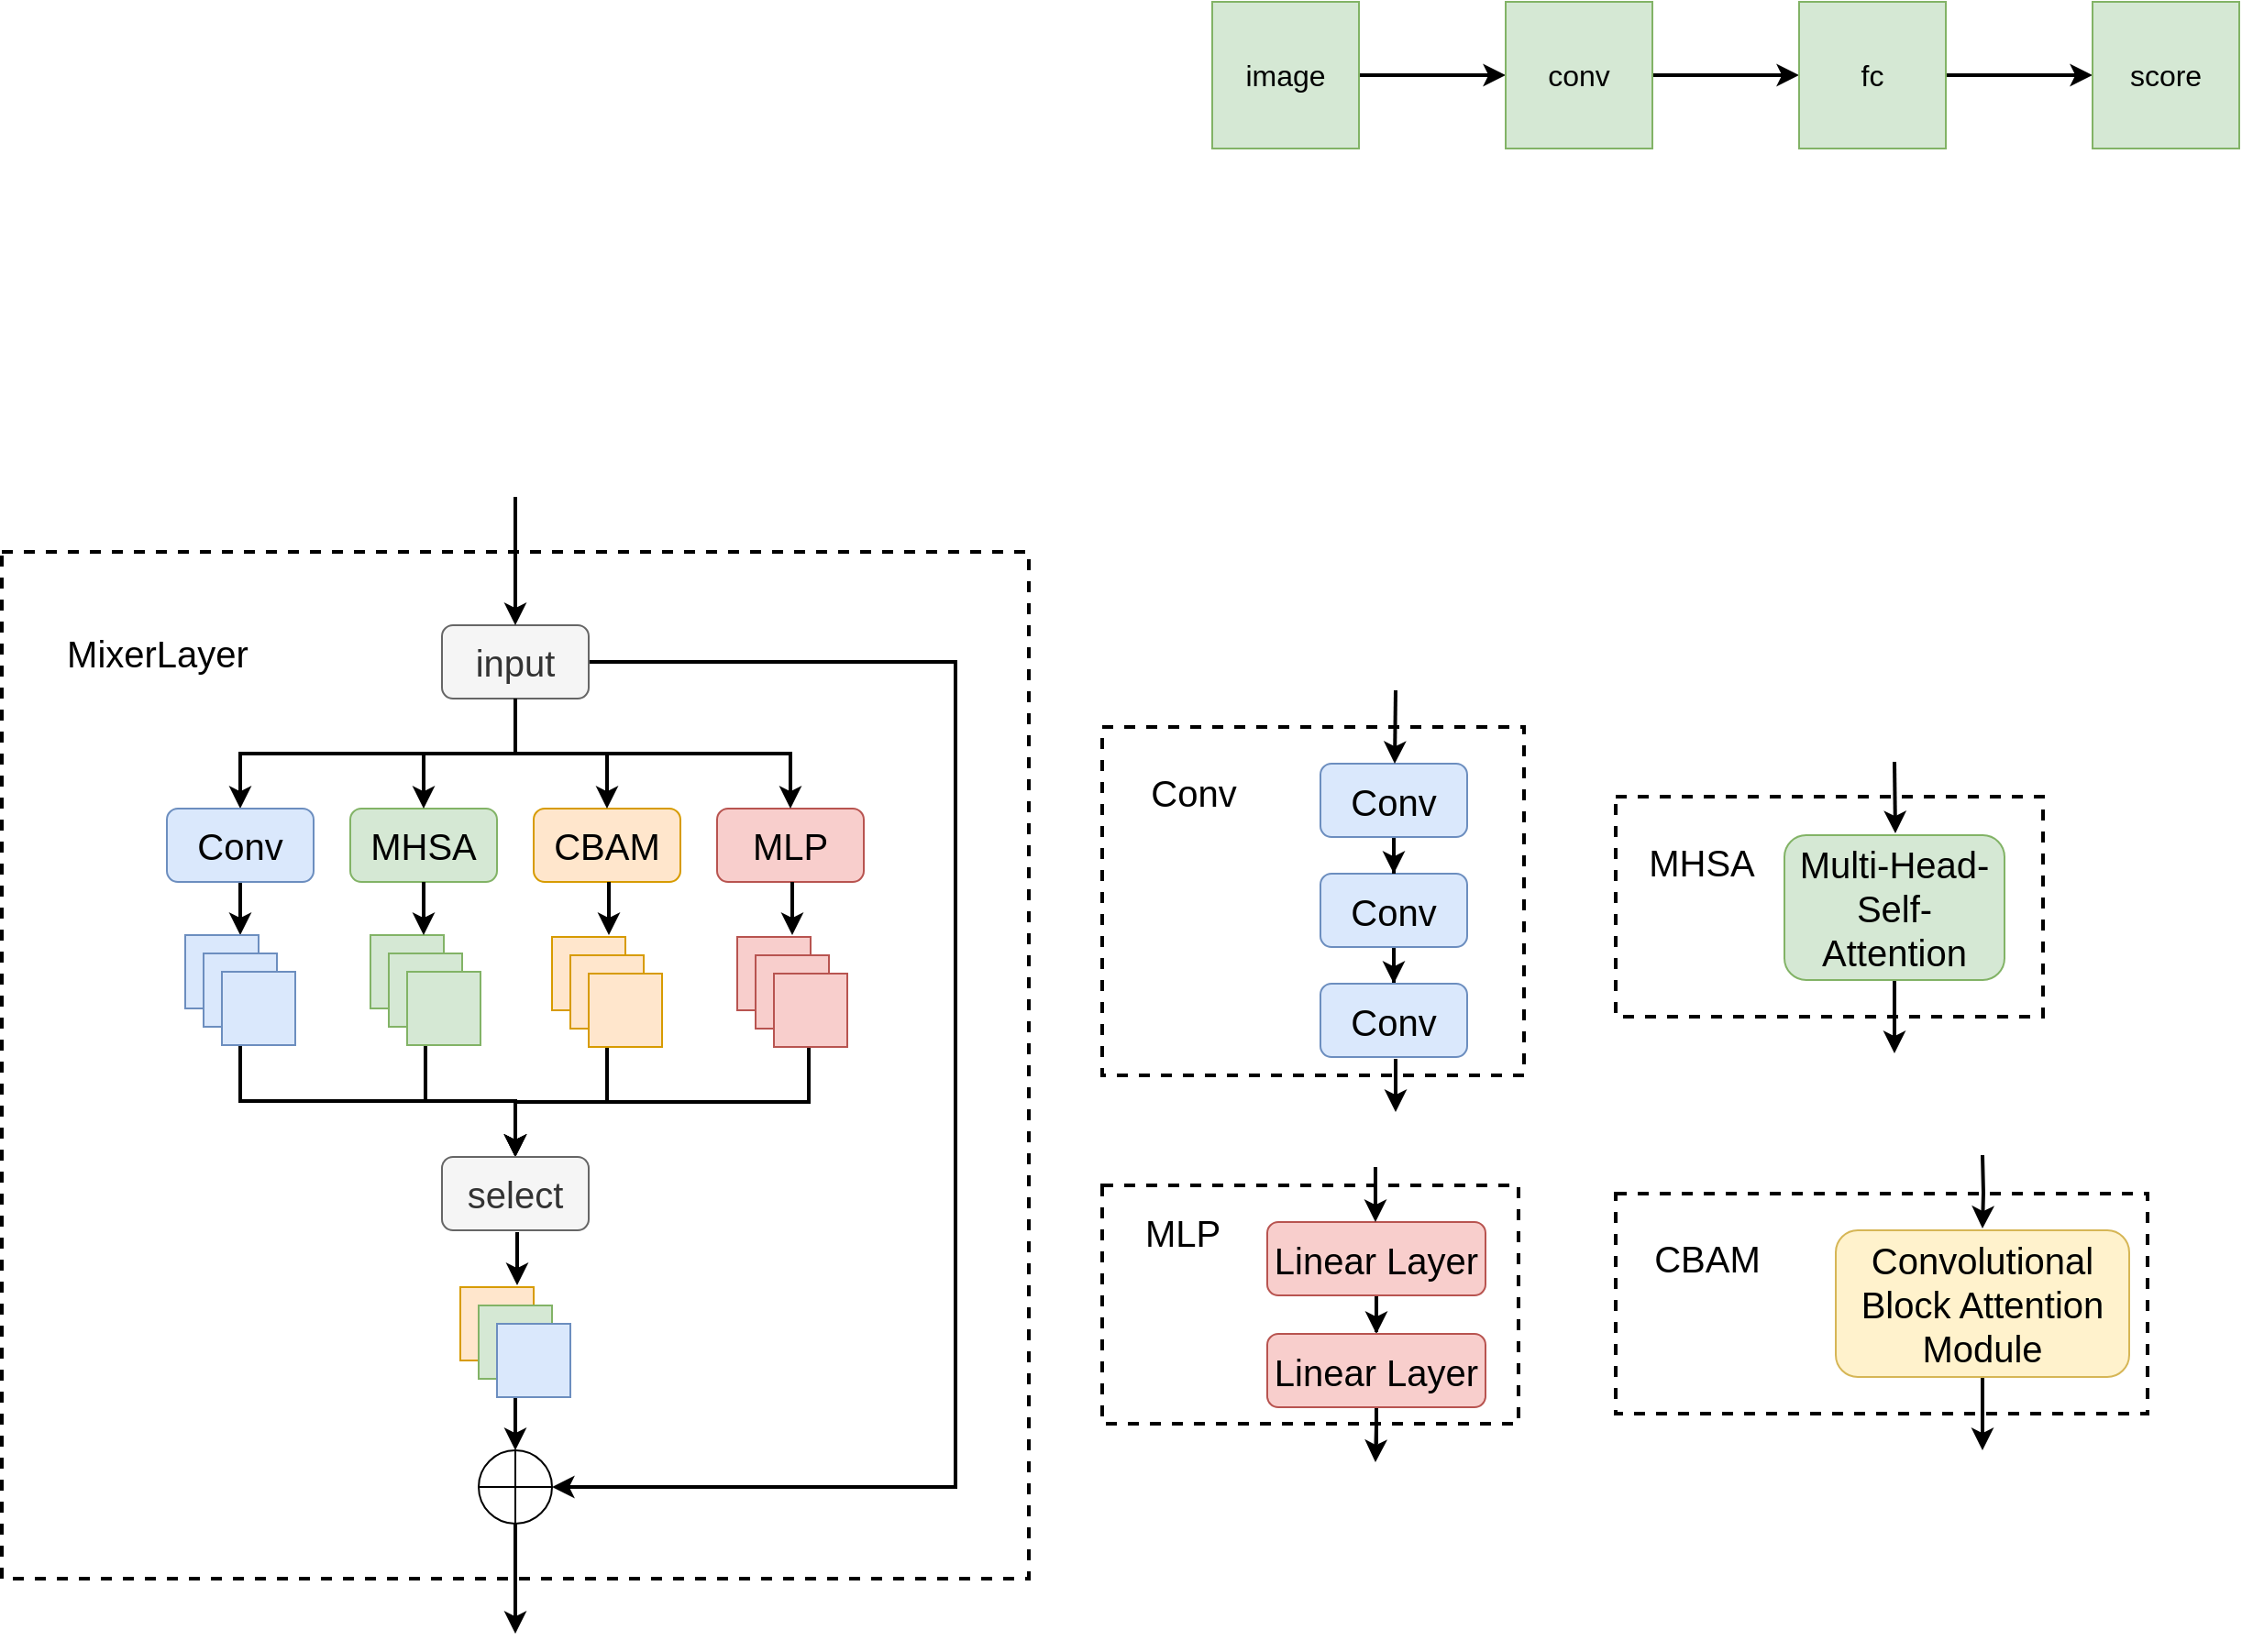 <mxfile version="24.2.5" type="github">
  <diagram name="第 1 页" id="mVWM5BbssDuCQnt5jiCh">
    <mxGraphModel dx="863" dy="576" grid="1" gridSize="10" guides="1" tooltips="1" connect="1" arrows="1" fold="1" page="1" pageScale="1" pageWidth="827" pageHeight="1169" background="none" math="0" shadow="0">
      <root>
        <mxCell id="0" />
        <mxCell id="1" parent="0" />
        <mxCell id="2rMJzV3Czp4i0aKqzNRn-99" value="" style="rounded=0;whiteSpace=wrap;html=1;strokeWidth=2;dashed=1;" vertex="1" parent="1">
          <mxGeometry x="880" y="730" width="290" height="120" as="geometry" />
        </mxCell>
        <mxCell id="2rMJzV3Czp4i0aKqzNRn-89" value="" style="rounded=0;whiteSpace=wrap;html=1;strokeWidth=2;dashed=1;" vertex="1" parent="1">
          <mxGeometry x="880" y="513.5" width="233" height="120" as="geometry" />
        </mxCell>
        <mxCell id="2rMJzV3Czp4i0aKqzNRn-77" value="" style="rounded=0;whiteSpace=wrap;html=1;strokeWidth=2;dashed=1;" vertex="1" parent="1">
          <mxGeometry x="600" y="725.5" width="227" height="130" as="geometry" />
        </mxCell>
        <mxCell id="2rMJzV3Czp4i0aKqzNRn-73" value="" style="rounded=0;whiteSpace=wrap;html=1;strokeWidth=2;dashed=1;" vertex="1" parent="1">
          <mxGeometry y="380" width="560" height="560" as="geometry" />
        </mxCell>
        <mxCell id="2rMJzV3Czp4i0aKqzNRn-70" value="" style="rounded=0;whiteSpace=wrap;html=1;strokeWidth=2;dashed=1;align=left;" vertex="1" parent="1">
          <mxGeometry x="600" y="475.5" width="230" height="190" as="geometry" />
        </mxCell>
        <mxCell id="cqRzxX2yhuxRFkGYx0S6-6" value="" style="edgeStyle=orthogonalEdgeStyle;rounded=0;orthogonalLoop=1;jettySize=auto;html=1;strokeWidth=2;" parent="1" source="cqRzxX2yhuxRFkGYx0S6-1" target="cqRzxX2yhuxRFkGYx0S6-2" edge="1">
          <mxGeometry relative="1" as="geometry" />
        </mxCell>
        <mxCell id="cqRzxX2yhuxRFkGYx0S6-1" value="&lt;font style=&quot;font-size: 16px;&quot;&gt;image&lt;/font&gt;" style="whiteSpace=wrap;html=1;aspect=fixed;fillColor=#d5e8d4;strokeColor=#82b366;" parent="1" vertex="1">
          <mxGeometry x="660" y="80" width="80" height="80" as="geometry" />
        </mxCell>
        <mxCell id="cqRzxX2yhuxRFkGYx0S6-8" style="edgeStyle=orthogonalEdgeStyle;rounded=0;orthogonalLoop=1;jettySize=auto;html=1;exitX=1;exitY=0.5;exitDx=0;exitDy=0;entryX=0;entryY=0.5;entryDx=0;entryDy=0;strokeWidth=2;" parent="1" source="cqRzxX2yhuxRFkGYx0S6-2" target="cqRzxX2yhuxRFkGYx0S6-3" edge="1">
          <mxGeometry relative="1" as="geometry" />
        </mxCell>
        <mxCell id="cqRzxX2yhuxRFkGYx0S6-2" value="&lt;font style=&quot;font-size: 16px;&quot;&gt;conv&lt;/font&gt;" style="whiteSpace=wrap;html=1;aspect=fixed;fillColor=#d5e8d4;strokeColor=#82b366;" parent="1" vertex="1">
          <mxGeometry x="820" y="80" width="80" height="80" as="geometry" />
        </mxCell>
        <mxCell id="cqRzxX2yhuxRFkGYx0S6-9" style="edgeStyle=orthogonalEdgeStyle;rounded=0;orthogonalLoop=1;jettySize=auto;html=1;exitX=1;exitY=0.5;exitDx=0;exitDy=0;strokeWidth=2;" parent="1" source="cqRzxX2yhuxRFkGYx0S6-3" target="cqRzxX2yhuxRFkGYx0S6-4" edge="1">
          <mxGeometry relative="1" as="geometry" />
        </mxCell>
        <mxCell id="cqRzxX2yhuxRFkGYx0S6-3" value="&lt;font style=&quot;font-size: 16px;&quot;&gt;fc&lt;/font&gt;" style="whiteSpace=wrap;html=1;aspect=fixed;fillColor=#d5e8d4;strokeColor=#82b366;" parent="1" vertex="1">
          <mxGeometry x="980" y="80" width="80" height="80" as="geometry" />
        </mxCell>
        <mxCell id="cqRzxX2yhuxRFkGYx0S6-4" value="&lt;font style=&quot;font-size: 16px;&quot;&gt;score&lt;/font&gt;" style="whiteSpace=wrap;html=1;aspect=fixed;fillColor=#d5e8d4;strokeColor=#82b366;" parent="1" vertex="1">
          <mxGeometry x="1140" y="80" width="80" height="80" as="geometry" />
        </mxCell>
        <mxCell id="2rMJzV3Czp4i0aKqzNRn-10" style="edgeStyle=orthogonalEdgeStyle;rounded=0;orthogonalLoop=1;jettySize=auto;html=1;exitX=0.5;exitY=1;exitDx=0;exitDy=0;entryX=0.5;entryY=0;entryDx=0;entryDy=0;strokeWidth=2;movable=1;resizable=1;rotatable=1;deletable=1;editable=1;locked=0;connectable=1;" edge="1" parent="1" source="2rMJzV3Czp4i0aKqzNRn-1" target="2rMJzV3Czp4i0aKqzNRn-9">
          <mxGeometry relative="1" as="geometry" />
        </mxCell>
        <mxCell id="2rMJzV3Czp4i0aKqzNRn-54" style="edgeStyle=orthogonalEdgeStyle;rounded=0;orthogonalLoop=1;jettySize=auto;html=1;entryX=1;entryY=0.5;entryDx=0;entryDy=0;strokeWidth=2;" edge="1" parent="1" source="2rMJzV3Czp4i0aKqzNRn-1" target="2rMJzV3Czp4i0aKqzNRn-52">
          <mxGeometry relative="1" as="geometry">
            <Array as="points">
              <mxPoint x="520" y="440" />
              <mxPoint x="520" y="890" />
            </Array>
          </mxGeometry>
        </mxCell>
        <mxCell id="2rMJzV3Czp4i0aKqzNRn-1" value="input" style="rounded=1;whiteSpace=wrap;html=1;fontSize=20;movable=1;resizable=1;rotatable=1;deletable=1;editable=1;locked=0;connectable=1;fillColor=#f5f5f5;fontColor=#333333;strokeColor=#666666;" vertex="1" parent="1">
          <mxGeometry x="240" y="420" width="80" height="40" as="geometry" />
        </mxCell>
        <mxCell id="2rMJzV3Czp4i0aKqzNRn-6" value="MLP" style="rounded=1;whiteSpace=wrap;html=1;fontSize=20;fillColor=#f8cecc;strokeColor=#b85450;movable=1;resizable=1;rotatable=1;deletable=1;editable=1;locked=0;connectable=1;" vertex="1" parent="1">
          <mxGeometry x="390" y="520" width="80" height="40" as="geometry" />
        </mxCell>
        <mxCell id="2rMJzV3Czp4i0aKqzNRn-7" value="CBAM" style="rounded=1;whiteSpace=wrap;html=1;fontSize=20;fillColor=#ffe6cc;strokeColor=#d79b00;movable=1;resizable=1;rotatable=1;deletable=1;editable=1;locked=0;connectable=1;" vertex="1" parent="1">
          <mxGeometry x="290" y="520" width="80" height="40" as="geometry" />
        </mxCell>
        <mxCell id="2rMJzV3Czp4i0aKqzNRn-8" value="MHSA" style="rounded=1;whiteSpace=wrap;html=1;fontSize=20;fillColor=#d5e8d4;strokeColor=#82b366;movable=1;resizable=1;rotatable=1;deletable=1;editable=1;locked=0;connectable=1;" vertex="1" parent="1">
          <mxGeometry x="190" y="520" width="80" height="40" as="geometry" />
        </mxCell>
        <mxCell id="2rMJzV3Czp4i0aKqzNRn-38" style="edgeStyle=orthogonalEdgeStyle;rounded=0;orthogonalLoop=1;jettySize=auto;html=1;exitX=0.5;exitY=1;exitDx=0;exitDy=0;entryX=0.5;entryY=0;entryDx=0;entryDy=0;strokeWidth=2;" edge="1" parent="1" source="2rMJzV3Czp4i0aKqzNRn-9" target="2rMJzV3Czp4i0aKqzNRn-25">
          <mxGeometry relative="1" as="geometry" />
        </mxCell>
        <mxCell id="2rMJzV3Czp4i0aKqzNRn-9" value="Conv" style="rounded=1;whiteSpace=wrap;html=1;fontSize=20;fillColor=#dae8fc;strokeColor=#6c8ebf;movable=1;resizable=1;rotatable=1;deletable=1;editable=1;locked=0;connectable=1;" vertex="1" parent="1">
          <mxGeometry x="90" y="520" width="80" height="40" as="geometry" />
        </mxCell>
        <mxCell id="2rMJzV3Czp4i0aKqzNRn-11" style="edgeStyle=orthogonalEdgeStyle;rounded=0;orthogonalLoop=1;jettySize=auto;html=1;exitX=0.5;exitY=1;exitDx=0;exitDy=0;entryX=0.5;entryY=0;entryDx=0;entryDy=0;strokeWidth=2;movable=1;resizable=1;rotatable=1;deletable=1;editable=1;locked=0;connectable=1;" edge="1" parent="1" source="2rMJzV3Czp4i0aKqzNRn-1" target="2rMJzV3Czp4i0aKqzNRn-8">
          <mxGeometry relative="1" as="geometry">
            <mxPoint x="290" y="470" as="sourcePoint" />
            <mxPoint x="140" y="530" as="targetPoint" />
          </mxGeometry>
        </mxCell>
        <mxCell id="2rMJzV3Czp4i0aKqzNRn-12" style="edgeStyle=orthogonalEdgeStyle;rounded=0;orthogonalLoop=1;jettySize=auto;html=1;exitX=0.5;exitY=1;exitDx=0;exitDy=0;entryX=0.5;entryY=0;entryDx=0;entryDy=0;strokeWidth=2;movable=1;resizable=1;rotatable=1;deletable=1;editable=1;locked=0;connectable=1;" edge="1" parent="1" source="2rMJzV3Czp4i0aKqzNRn-1" target="2rMJzV3Czp4i0aKqzNRn-7">
          <mxGeometry relative="1" as="geometry">
            <mxPoint x="300" y="480" as="sourcePoint" />
            <mxPoint x="150" y="540" as="targetPoint" />
          </mxGeometry>
        </mxCell>
        <mxCell id="2rMJzV3Czp4i0aKqzNRn-13" style="edgeStyle=orthogonalEdgeStyle;rounded=0;orthogonalLoop=1;jettySize=auto;html=1;strokeWidth=2;movable=1;resizable=1;rotatable=1;deletable=1;editable=1;locked=0;connectable=1;" edge="1" parent="1" target="2rMJzV3Czp4i0aKqzNRn-6">
          <mxGeometry relative="1" as="geometry">
            <mxPoint x="280" y="460" as="sourcePoint" />
            <mxPoint x="180" y="615" as="targetPoint" />
            <Array as="points">
              <mxPoint x="280" y="490" />
              <mxPoint x="430" y="490" />
            </Array>
          </mxGeometry>
        </mxCell>
        <mxCell id="2rMJzV3Czp4i0aKqzNRn-43" style="edgeStyle=orthogonalEdgeStyle;rounded=0;orthogonalLoop=1;jettySize=auto;html=1;exitX=0.5;exitY=1;exitDx=0;exitDy=0;entryX=0.5;entryY=0;entryDx=0;entryDy=0;strokeWidth=2;" edge="1" parent="1" source="2rMJzV3Czp4i0aKqzNRn-25" target="2rMJzV3Czp4i0aKqzNRn-42">
          <mxGeometry relative="1" as="geometry" />
        </mxCell>
        <mxCell id="2rMJzV3Czp4i0aKqzNRn-25" value="" style="group;movable=1;resizable=1;rotatable=1;deletable=1;editable=1;locked=0;connectable=1;" vertex="1" connectable="0" parent="1">
          <mxGeometry x="100" y="589" width="60" height="60" as="geometry" />
        </mxCell>
        <mxCell id="2rMJzV3Czp4i0aKqzNRn-22" value="" style="rounded=0;whiteSpace=wrap;html=1;fillColor=#dae8fc;strokeColor=#6c8ebf;" vertex="1" parent="2rMJzV3Czp4i0aKqzNRn-25">
          <mxGeometry width="40" height="40" as="geometry" />
        </mxCell>
        <mxCell id="2rMJzV3Czp4i0aKqzNRn-23" value="" style="rounded=0;whiteSpace=wrap;html=1;fillColor=#dae8fc;strokeColor=#6c8ebf;" vertex="1" parent="2rMJzV3Czp4i0aKqzNRn-25">
          <mxGeometry x="10" y="10" width="40" height="40" as="geometry" />
        </mxCell>
        <mxCell id="2rMJzV3Czp4i0aKqzNRn-24" value="" style="rounded=0;whiteSpace=wrap;html=1;fillColor=#dae8fc;strokeColor=#6c8ebf;" vertex="1" parent="2rMJzV3Czp4i0aKqzNRn-25">
          <mxGeometry x="20" y="20" width="40" height="40" as="geometry" />
        </mxCell>
        <mxCell id="2rMJzV3Czp4i0aKqzNRn-44" style="edgeStyle=orthogonalEdgeStyle;rounded=0;orthogonalLoop=1;jettySize=auto;html=1;entryX=0.5;entryY=0;entryDx=0;entryDy=0;strokeWidth=2;" edge="1" parent="1" source="2rMJzV3Czp4i0aKqzNRn-26" target="2rMJzV3Czp4i0aKqzNRn-42">
          <mxGeometry relative="1" as="geometry" />
        </mxCell>
        <mxCell id="2rMJzV3Czp4i0aKqzNRn-26" value="" style="group;movable=1;resizable=1;rotatable=1;deletable=1;editable=1;locked=0;connectable=1;" vertex="1" connectable="0" parent="1">
          <mxGeometry x="201" y="589" width="60" height="60" as="geometry" />
        </mxCell>
        <mxCell id="2rMJzV3Czp4i0aKqzNRn-27" value="" style="rounded=0;whiteSpace=wrap;html=1;fillColor=#d5e8d4;strokeColor=#82b366;" vertex="1" parent="2rMJzV3Czp4i0aKqzNRn-26">
          <mxGeometry width="40" height="40" as="geometry" />
        </mxCell>
        <mxCell id="2rMJzV3Czp4i0aKqzNRn-28" value="" style="rounded=0;whiteSpace=wrap;html=1;fillColor=#d5e8d4;strokeColor=#82b366;" vertex="1" parent="2rMJzV3Czp4i0aKqzNRn-26">
          <mxGeometry x="10" y="10" width="40" height="40" as="geometry" />
        </mxCell>
        <mxCell id="2rMJzV3Czp4i0aKqzNRn-29" value="" style="rounded=0;whiteSpace=wrap;html=1;fillColor=#d5e8d4;strokeColor=#82b366;" vertex="1" parent="2rMJzV3Czp4i0aKqzNRn-26">
          <mxGeometry x="20" y="20" width="40" height="40" as="geometry" />
        </mxCell>
        <mxCell id="2rMJzV3Czp4i0aKqzNRn-45" style="edgeStyle=orthogonalEdgeStyle;rounded=0;orthogonalLoop=1;jettySize=auto;html=1;entryX=0.5;entryY=0;entryDx=0;entryDy=0;strokeWidth=2;" edge="1" parent="1" source="2rMJzV3Czp4i0aKqzNRn-30" target="2rMJzV3Czp4i0aKqzNRn-42">
          <mxGeometry relative="1" as="geometry" />
        </mxCell>
        <mxCell id="2rMJzV3Czp4i0aKqzNRn-30" value="" style="group;movable=1;resizable=1;rotatable=1;deletable=1;editable=1;locked=0;connectable=1;" vertex="1" connectable="0" parent="1">
          <mxGeometry x="300" y="590" width="60" height="60" as="geometry" />
        </mxCell>
        <mxCell id="2rMJzV3Czp4i0aKqzNRn-31" value="" style="rounded=0;whiteSpace=wrap;html=1;fillColor=#ffe6cc;strokeColor=#d79b00;" vertex="1" parent="2rMJzV3Czp4i0aKqzNRn-30">
          <mxGeometry width="40" height="40" as="geometry" />
        </mxCell>
        <mxCell id="2rMJzV3Czp4i0aKqzNRn-32" value="" style="rounded=0;whiteSpace=wrap;html=1;fillColor=#ffe6cc;strokeColor=#d79b00;" vertex="1" parent="2rMJzV3Czp4i0aKqzNRn-30">
          <mxGeometry x="10" y="10" width="40" height="40" as="geometry" />
        </mxCell>
        <mxCell id="2rMJzV3Czp4i0aKqzNRn-33" value="" style="rounded=0;whiteSpace=wrap;html=1;fillColor=#ffe6cc;strokeColor=#d79b00;" vertex="1" parent="2rMJzV3Czp4i0aKqzNRn-30">
          <mxGeometry x="20" y="20" width="40" height="40" as="geometry" />
        </mxCell>
        <mxCell id="2rMJzV3Czp4i0aKqzNRn-46" style="edgeStyle=orthogonalEdgeStyle;rounded=0;orthogonalLoop=1;jettySize=auto;html=1;strokeWidth=2;" edge="1" parent="1" source="2rMJzV3Czp4i0aKqzNRn-34" target="2rMJzV3Czp4i0aKqzNRn-42">
          <mxGeometry relative="1" as="geometry">
            <Array as="points">
              <mxPoint x="440" y="680" />
              <mxPoint x="280" y="680" />
            </Array>
          </mxGeometry>
        </mxCell>
        <mxCell id="2rMJzV3Czp4i0aKqzNRn-34" value="" style="group;movable=1;resizable=1;rotatable=1;deletable=1;editable=1;locked=0;connectable=1;" vertex="1" connectable="0" parent="1">
          <mxGeometry x="401" y="590" width="60" height="60" as="geometry" />
        </mxCell>
        <mxCell id="2rMJzV3Czp4i0aKqzNRn-35" value="" style="rounded=0;whiteSpace=wrap;html=1;fillColor=#f8cecc;strokeColor=#b85450;" vertex="1" parent="2rMJzV3Czp4i0aKqzNRn-34">
          <mxGeometry width="40" height="40" as="geometry" />
        </mxCell>
        <mxCell id="2rMJzV3Czp4i0aKqzNRn-36" value="" style="rounded=0;whiteSpace=wrap;html=1;fillColor=#f8cecc;strokeColor=#b85450;" vertex="1" parent="2rMJzV3Czp4i0aKqzNRn-34">
          <mxGeometry x="10" y="10" width="40" height="40" as="geometry" />
        </mxCell>
        <mxCell id="2rMJzV3Czp4i0aKqzNRn-37" value="" style="rounded=0;whiteSpace=wrap;html=1;fillColor=#f8cecc;strokeColor=#b85450;" vertex="1" parent="2rMJzV3Czp4i0aKqzNRn-34">
          <mxGeometry x="20" y="20" width="40" height="40" as="geometry" />
        </mxCell>
        <mxCell id="2rMJzV3Czp4i0aKqzNRn-39" style="edgeStyle=orthogonalEdgeStyle;rounded=0;orthogonalLoop=1;jettySize=auto;html=1;exitX=0.5;exitY=1;exitDx=0;exitDy=0;entryX=0.5;entryY=0;entryDx=0;entryDy=0;strokeWidth=2;" edge="1" parent="1">
          <mxGeometry relative="1" as="geometry">
            <mxPoint x="230" y="560" as="sourcePoint" />
            <mxPoint x="230" y="589" as="targetPoint" />
            <Array as="points">
              <mxPoint x="230" y="560" />
            </Array>
          </mxGeometry>
        </mxCell>
        <mxCell id="2rMJzV3Czp4i0aKqzNRn-40" style="edgeStyle=orthogonalEdgeStyle;rounded=0;orthogonalLoop=1;jettySize=auto;html=1;exitX=0.5;exitY=1;exitDx=0;exitDy=0;entryX=0.5;entryY=0;entryDx=0;entryDy=0;strokeWidth=2;" edge="1" parent="1">
          <mxGeometry relative="1" as="geometry">
            <mxPoint x="331" y="560" as="sourcePoint" />
            <mxPoint x="331" y="589" as="targetPoint" />
          </mxGeometry>
        </mxCell>
        <mxCell id="2rMJzV3Czp4i0aKqzNRn-41" style="edgeStyle=orthogonalEdgeStyle;rounded=0;orthogonalLoop=1;jettySize=auto;html=1;exitX=0.5;exitY=1;exitDx=0;exitDy=0;entryX=0.5;entryY=0;entryDx=0;entryDy=0;strokeWidth=2;" edge="1" parent="1">
          <mxGeometry relative="1" as="geometry">
            <mxPoint x="431" y="560" as="sourcePoint" />
            <mxPoint x="431" y="589" as="targetPoint" />
            <Array as="points">
              <mxPoint x="431" y="560" />
            </Array>
          </mxGeometry>
        </mxCell>
        <mxCell id="2rMJzV3Czp4i0aKqzNRn-42" value="select" style="rounded=1;whiteSpace=wrap;html=1;fontSize=20;movable=1;resizable=1;rotatable=1;deletable=1;editable=1;locked=0;connectable=1;fillColor=#f5f5f5;fontColor=#333333;strokeColor=#666666;" vertex="1" parent="1">
          <mxGeometry x="240" y="710" width="80" height="40" as="geometry" />
        </mxCell>
        <mxCell id="2rMJzV3Czp4i0aKqzNRn-53" value="" style="edgeStyle=orthogonalEdgeStyle;rounded=0;orthogonalLoop=1;jettySize=auto;html=1;strokeWidth=2;" edge="1" parent="1" source="2rMJzV3Czp4i0aKqzNRn-47" target="2rMJzV3Czp4i0aKqzNRn-52">
          <mxGeometry relative="1" as="geometry" />
        </mxCell>
        <mxCell id="2rMJzV3Czp4i0aKqzNRn-47" value="" style="group;movable=1;resizable=1;rotatable=1;deletable=1;editable=1;locked=0;connectable=1;" vertex="1" connectable="0" parent="1">
          <mxGeometry x="250" y="781" width="60" height="60" as="geometry" />
        </mxCell>
        <mxCell id="2rMJzV3Czp4i0aKqzNRn-48" value="" style="rounded=0;whiteSpace=wrap;html=1;fillColor=#ffe6cc;strokeColor=#d79b00;" vertex="1" parent="2rMJzV3Czp4i0aKqzNRn-47">
          <mxGeometry width="40" height="40" as="geometry" />
        </mxCell>
        <mxCell id="2rMJzV3Czp4i0aKqzNRn-49" value="" style="rounded=0;whiteSpace=wrap;html=1;fillColor=#d5e8d4;strokeColor=#82b366;" vertex="1" parent="2rMJzV3Czp4i0aKqzNRn-47">
          <mxGeometry x="10" y="10" width="40" height="40" as="geometry" />
        </mxCell>
        <mxCell id="2rMJzV3Czp4i0aKqzNRn-50" value="" style="rounded=0;whiteSpace=wrap;html=1;fillColor=#dae8fc;strokeColor=#6c8ebf;" vertex="1" parent="2rMJzV3Czp4i0aKqzNRn-47">
          <mxGeometry x="20" y="20" width="40" height="40" as="geometry" />
        </mxCell>
        <mxCell id="2rMJzV3Czp4i0aKqzNRn-51" style="edgeStyle=orthogonalEdgeStyle;rounded=0;orthogonalLoop=1;jettySize=auto;html=1;exitX=0.5;exitY=1;exitDx=0;exitDy=0;entryX=0.5;entryY=0;entryDx=0;entryDy=0;strokeWidth=2;" edge="1" parent="1">
          <mxGeometry relative="1" as="geometry">
            <mxPoint x="281" y="751" as="sourcePoint" />
            <mxPoint x="281" y="780" as="targetPoint" />
            <Array as="points">
              <mxPoint x="281" y="751" />
            </Array>
          </mxGeometry>
        </mxCell>
        <mxCell id="2rMJzV3Czp4i0aKqzNRn-52" value="" style="shape=orEllipse;perimeter=ellipsePerimeter;whiteSpace=wrap;html=1;backgroundOutline=1;" vertex="1" parent="1">
          <mxGeometry x="260" y="870" width="40" height="40" as="geometry" />
        </mxCell>
        <mxCell id="2rMJzV3Czp4i0aKqzNRn-55" value="" style="endArrow=classic;html=1;rounded=0;entryX=0.5;entryY=0;entryDx=0;entryDy=0;strokeWidth=2;" edge="1" parent="1" target="2rMJzV3Czp4i0aKqzNRn-1">
          <mxGeometry width="50" height="50" relative="1" as="geometry">
            <mxPoint x="280" y="350" as="sourcePoint" />
            <mxPoint x="440" y="480" as="targetPoint" />
          </mxGeometry>
        </mxCell>
        <mxCell id="2rMJzV3Czp4i0aKqzNRn-56" value="" style="endArrow=classic;html=1;rounded=0;exitX=0.5;exitY=1;exitDx=0;exitDy=0;strokeWidth=2;" edge="1" parent="1" source="2rMJzV3Czp4i0aKqzNRn-52">
          <mxGeometry width="50" height="50" relative="1" as="geometry">
            <mxPoint x="390" y="1000" as="sourcePoint" />
            <mxPoint x="280" y="970" as="targetPoint" />
          </mxGeometry>
        </mxCell>
        <mxCell id="2rMJzV3Czp4i0aKqzNRn-67" style="edgeStyle=orthogonalEdgeStyle;rounded=0;orthogonalLoop=1;jettySize=auto;html=1;strokeWidth=2;" edge="1" parent="1" source="2rMJzV3Czp4i0aKqzNRn-62" target="2rMJzV3Czp4i0aKqzNRn-64">
          <mxGeometry relative="1" as="geometry" />
        </mxCell>
        <mxCell id="2rMJzV3Czp4i0aKqzNRn-62" value="Conv" style="rounded=1;whiteSpace=wrap;html=1;fontSize=20;fillColor=#dae8fc;strokeColor=#6c8ebf;movable=1;resizable=1;rotatable=1;deletable=1;editable=1;locked=0;connectable=1;" vertex="1" parent="1">
          <mxGeometry x="719" y="555.5" width="80" height="40" as="geometry" />
        </mxCell>
        <mxCell id="2rMJzV3Czp4i0aKqzNRn-66" style="edgeStyle=orthogonalEdgeStyle;rounded=0;orthogonalLoop=1;jettySize=auto;html=1;entryX=0.5;entryY=0;entryDx=0;entryDy=0;strokeWidth=2;" edge="1" parent="1" source="2rMJzV3Czp4i0aKqzNRn-63" target="2rMJzV3Czp4i0aKqzNRn-62">
          <mxGeometry relative="1" as="geometry" />
        </mxCell>
        <mxCell id="2rMJzV3Czp4i0aKqzNRn-63" value="Conv" style="rounded=1;whiteSpace=wrap;html=1;fontSize=20;fillColor=#dae8fc;strokeColor=#6c8ebf;movable=1;resizable=1;rotatable=1;deletable=1;editable=1;locked=0;connectable=1;" vertex="1" parent="1">
          <mxGeometry x="719" y="495.5" width="80" height="40" as="geometry" />
        </mxCell>
        <mxCell id="2rMJzV3Czp4i0aKqzNRn-64" value="Conv" style="rounded=1;whiteSpace=wrap;html=1;fontSize=20;fillColor=#dae8fc;strokeColor=#6c8ebf;movable=1;resizable=1;rotatable=1;deletable=1;editable=1;locked=0;connectable=1;" vertex="1" parent="1">
          <mxGeometry x="719" y="615.5" width="80" height="40" as="geometry" />
        </mxCell>
        <mxCell id="2rMJzV3Czp4i0aKqzNRn-68" value="" style="endArrow=classic;html=1;rounded=0;strokeWidth=2;" edge="1" parent="1">
          <mxGeometry width="50" height="50" relative="1" as="geometry">
            <mxPoint x="760" y="455.5" as="sourcePoint" />
            <mxPoint x="759.5" y="495.5" as="targetPoint" />
          </mxGeometry>
        </mxCell>
        <mxCell id="2rMJzV3Czp4i0aKqzNRn-72" value="&lt;font style=&quot;font-size: 20px;&quot;&gt;Conv&lt;/font&gt;" style="text;html=1;align=center;verticalAlign=middle;whiteSpace=wrap;rounded=0;" vertex="1" parent="1">
          <mxGeometry x="620" y="495.5" width="60" height="30" as="geometry" />
        </mxCell>
        <mxCell id="2rMJzV3Czp4i0aKqzNRn-76" style="edgeStyle=orthogonalEdgeStyle;rounded=0;orthogonalLoop=1;jettySize=auto;html=1;entryX=0.5;entryY=0;entryDx=0;entryDy=0;strokeWidth=2;" edge="1" parent="1" source="2rMJzV3Czp4i0aKqzNRn-74" target="2rMJzV3Czp4i0aKqzNRn-75">
          <mxGeometry relative="1" as="geometry" />
        </mxCell>
        <mxCell id="2rMJzV3Czp4i0aKqzNRn-74" value="Linear Layer" style="rounded=1;whiteSpace=wrap;html=1;fontSize=20;fillColor=#f8cecc;strokeColor=#b85450;movable=1;resizable=1;rotatable=1;deletable=1;editable=1;locked=0;connectable=1;" vertex="1" parent="1">
          <mxGeometry x="690" y="745.5" width="119" height="40" as="geometry" />
        </mxCell>
        <mxCell id="2rMJzV3Czp4i0aKqzNRn-82" style="edgeStyle=orthogonalEdgeStyle;rounded=0;orthogonalLoop=1;jettySize=auto;html=1;strokeWidth=2;" edge="1" parent="1" source="2rMJzV3Czp4i0aKqzNRn-75">
          <mxGeometry relative="1" as="geometry">
            <mxPoint x="749" y="876.5" as="targetPoint" />
          </mxGeometry>
        </mxCell>
        <mxCell id="2rMJzV3Czp4i0aKqzNRn-75" value="Linear Layer" style="rounded=1;whiteSpace=wrap;html=1;fontSize=20;fillColor=#f8cecc;strokeColor=#b85450;movable=1;resizable=1;rotatable=1;deletable=1;editable=1;locked=0;connectable=1;" vertex="1" parent="1">
          <mxGeometry x="690" y="806.5" width="119" height="40" as="geometry" />
        </mxCell>
        <mxCell id="2rMJzV3Czp4i0aKqzNRn-83" style="edgeStyle=orthogonalEdgeStyle;rounded=0;orthogonalLoop=1;jettySize=auto;html=1;strokeWidth=2;" edge="1" parent="1">
          <mxGeometry relative="1" as="geometry">
            <mxPoint x="749" y="745.5" as="targetPoint" />
            <mxPoint x="749" y="715.5" as="sourcePoint" />
          </mxGeometry>
        </mxCell>
        <mxCell id="2rMJzV3Czp4i0aKqzNRn-84" value="&lt;font style=&quot;font-size: 20px;&quot;&gt;MLP&lt;/font&gt;" style="text;html=1;align=center;verticalAlign=middle;whiteSpace=wrap;rounded=0;" vertex="1" parent="1">
          <mxGeometry x="613.5" y="735.5" width="60" height="30" as="geometry" />
        </mxCell>
        <mxCell id="2rMJzV3Czp4i0aKqzNRn-85" value="" style="endArrow=classic;html=1;rounded=0;strokeWidth=2;" edge="1" parent="1">
          <mxGeometry width="50" height="50" relative="1" as="geometry">
            <mxPoint x="760" y="656.5" as="sourcePoint" />
            <mxPoint x="760" y="685.5" as="targetPoint" />
          </mxGeometry>
        </mxCell>
        <mxCell id="2rMJzV3Czp4i0aKqzNRn-91" style="edgeStyle=orthogonalEdgeStyle;rounded=0;orthogonalLoop=1;jettySize=auto;html=1;exitX=0.5;exitY=1;exitDx=0;exitDy=0;" edge="1" parent="1" source="2rMJzV3Czp4i0aKqzNRn-86">
          <mxGeometry relative="1" as="geometry">
            <mxPoint x="1031.941" y="593.5" as="targetPoint" />
          </mxGeometry>
        </mxCell>
        <mxCell id="2rMJzV3Czp4i0aKqzNRn-93" style="edgeStyle=orthogonalEdgeStyle;rounded=0;orthogonalLoop=1;jettySize=auto;html=1;strokeWidth=2;" edge="1" parent="1" source="2rMJzV3Czp4i0aKqzNRn-86">
          <mxGeometry relative="1" as="geometry">
            <mxPoint x="1032" y="653.5" as="targetPoint" />
          </mxGeometry>
        </mxCell>
        <mxCell id="2rMJzV3Czp4i0aKqzNRn-86" value="Multi-Head-Self-Attention" style="rounded=1;whiteSpace=wrap;html=1;fontSize=20;fillColor=#d5e8d4;strokeColor=#82b366;movable=1;resizable=1;rotatable=1;deletable=1;editable=1;locked=0;connectable=1;" vertex="1" parent="1">
          <mxGeometry x="972" y="534.5" width="120" height="79" as="geometry" />
        </mxCell>
        <mxCell id="2rMJzV3Czp4i0aKqzNRn-88" style="edgeStyle=orthogonalEdgeStyle;rounded=0;orthogonalLoop=1;jettySize=auto;html=1;strokeWidth=2;" edge="1" parent="1">
          <mxGeometry relative="1" as="geometry">
            <mxPoint x="1032.5" y="533.5" as="targetPoint" />
            <mxPoint x="1032" y="494.5" as="sourcePoint" />
          </mxGeometry>
        </mxCell>
        <mxCell id="2rMJzV3Czp4i0aKqzNRn-90" value="&lt;font style=&quot;font-size: 20px;&quot;&gt;MHSA&lt;/font&gt;" style="text;html=1;align=center;verticalAlign=middle;whiteSpace=wrap;rounded=0;" vertex="1" parent="1">
          <mxGeometry x="896.5" y="533.5" width="60" height="30" as="geometry" />
        </mxCell>
        <mxCell id="2rMJzV3Czp4i0aKqzNRn-95" style="edgeStyle=orthogonalEdgeStyle;rounded=0;orthogonalLoop=1;jettySize=auto;html=1;strokeWidth=2;" edge="1" parent="1" source="2rMJzV3Czp4i0aKqzNRn-94">
          <mxGeometry relative="1" as="geometry">
            <mxPoint x="1080.0" y="870" as="targetPoint" />
          </mxGeometry>
        </mxCell>
        <mxCell id="2rMJzV3Czp4i0aKqzNRn-94" value="Convolutional Block Attention Module" style="rounded=1;whiteSpace=wrap;html=1;fontSize=20;fillColor=#fff2cc;strokeColor=#d6b656;movable=1;resizable=1;rotatable=1;deletable=1;editable=1;locked=0;connectable=1;" vertex="1" parent="1">
          <mxGeometry x="1000" y="750" width="160" height="80" as="geometry" />
        </mxCell>
        <mxCell id="2rMJzV3Czp4i0aKqzNRn-96" style="edgeStyle=orthogonalEdgeStyle;rounded=0;orthogonalLoop=1;jettySize=auto;html=1;strokeWidth=2;" edge="1" parent="1">
          <mxGeometry relative="1" as="geometry">
            <mxPoint x="1080.0" y="749" as="targetPoint" />
            <mxPoint x="1080" y="709" as="sourcePoint" />
          </mxGeometry>
        </mxCell>
        <mxCell id="2rMJzV3Czp4i0aKqzNRn-97" value="&lt;font style=&quot;font-size: 20px;&quot;&gt;CBAM&lt;/font&gt;" style="text;html=1;align=center;verticalAlign=middle;whiteSpace=wrap;rounded=0;" vertex="1" parent="1">
          <mxGeometry x="900" y="750" width="60" height="30" as="geometry" />
        </mxCell>
        <mxCell id="2rMJzV3Czp4i0aKqzNRn-100" value="MixerLayer" style="text;html=1;align=center;verticalAlign=middle;whiteSpace=wrap;rounded=0;fontSize=20;" vertex="1" parent="1">
          <mxGeometry x="20" y="420" width="130" height="30" as="geometry" />
        </mxCell>
      </root>
    </mxGraphModel>
  </diagram>
</mxfile>
